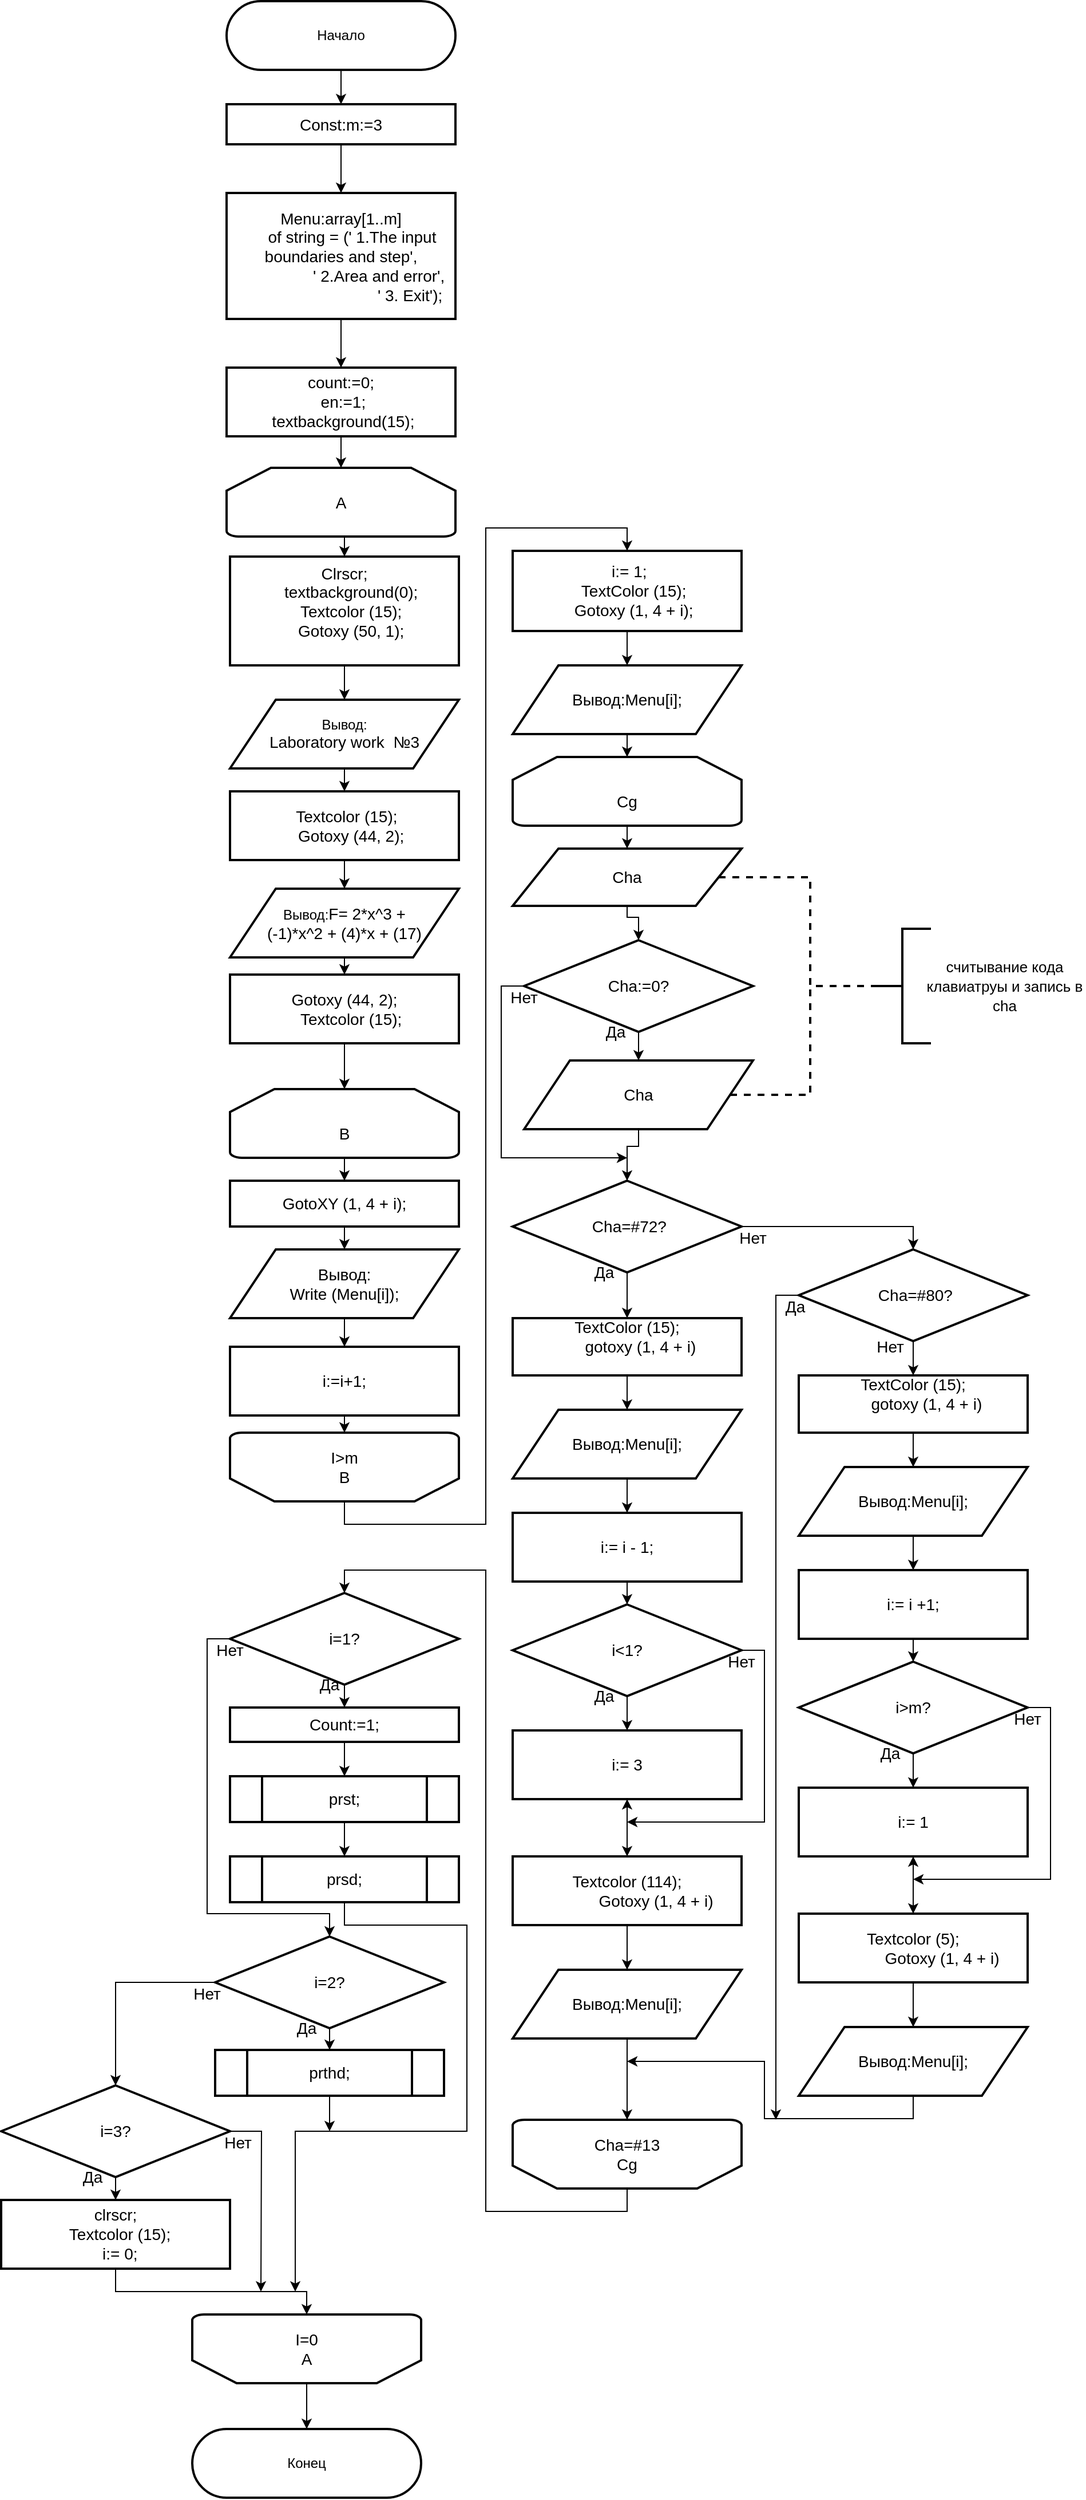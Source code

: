 <mxfile version="12.4.0" type="device" pages="1"><diagram id="DosDCthJyEJG2j8Hvj8g" name="Страница 1"><mxGraphModel dx="753" dy="1948" grid="1" gridSize="10" guides="1" tooltips="1" connect="1" arrows="1" fold="1" page="1" pageScale="1" pageWidth="827" pageHeight="1169" math="0" shadow="0"><root><mxCell id="0"/><mxCell id="1" parent="0"/><mxCell id="C2yaJmnmQD1mhSocGul--12" style="edgeStyle=orthogonalEdgeStyle;rounded=0;orthogonalLoop=1;jettySize=auto;html=1;exitX=0.5;exitY=1;exitDx=0;exitDy=0;entryX=0.5;entryY=0;entryDx=0;entryDy=0;fontSize=14;" parent="1" source="C2yaJmnmQD1mhSocGul--2" target="C2yaJmnmQD1mhSocGul--10" edge="1"><mxGeometry relative="1" as="geometry"/></mxCell><mxCell id="C2yaJmnmQD1mhSocGul--2" value="Начало" style="rounded=1;whiteSpace=wrap;html=1;arcSize=50;strokeWidth=2;" parent="1" vertex="1"><mxGeometry x="310" y="-550" width="200" height="60" as="geometry"/></mxCell><mxCell id="C2yaJmnmQD1mhSocGul--135" style="edgeStyle=orthogonalEdgeStyle;rounded=0;orthogonalLoop=1;jettySize=auto;html=1;exitX=0.5;exitY=1;exitDx=0;exitDy=0;entryX=0.5;entryY=0;entryDx=0;entryDy=0;entryPerimeter=0;fontSize=14;" parent="1" source="C2yaJmnmQD1mhSocGul--3" target="C2yaJmnmQD1mhSocGul--134" edge="1"><mxGeometry relative="1" as="geometry"/></mxCell><mxCell id="C2yaJmnmQD1mhSocGul--3" value="&lt;div style=&quot;font-size: 14px&quot;&gt;&lt;span&gt;count:=0;&lt;/span&gt;&lt;br&gt;&lt;/div&gt;&lt;div style=&quot;font-size: 14px&quot;&gt;&amp;nbsp;en:=1;&lt;/div&gt;&lt;div style=&quot;font-size: 14px&quot;&gt;&amp;nbsp;textbackground(15);&lt;/div&gt;" style="rounded=0;whiteSpace=wrap;html=1;strokeWidth=2;fontSize=14;" parent="1" vertex="1"><mxGeometry x="310" y="-230" width="200" height="60" as="geometry"/></mxCell><mxCell id="yqGLg3bkFi410w0Hx9Wy-9" style="edgeStyle=orthogonalEdgeStyle;rounded=0;orthogonalLoop=1;jettySize=auto;html=1;exitX=0.5;exitY=1;exitDx=0;exitDy=0;entryX=0.5;entryY=0;entryDx=0;entryDy=0;" edge="1" parent="1" source="C2yaJmnmQD1mhSocGul--5" target="yqGLg3bkFi410w0Hx9Wy-3"><mxGeometry relative="1" as="geometry"/></mxCell><mxCell id="C2yaJmnmQD1mhSocGul--5" value="&lt;div&gt;Clrscr;&lt;/div&gt;&lt;div&gt;&amp;nbsp; &amp;nbsp;textbackground(0);&lt;/div&gt;&lt;div&gt;&amp;nbsp; &amp;nbsp;Textcolor (15);&lt;/div&gt;&lt;div&gt;&amp;nbsp; &amp;nbsp;Gotoxy (50, 1);&lt;/div&gt;&lt;div&gt;&amp;nbsp; &amp;nbsp;&lt;/div&gt;" style="rounded=0;whiteSpace=wrap;html=1;strokeWidth=2;fontSize=14;" parent="1" vertex="1"><mxGeometry x="313" y="-65" width="200" height="95" as="geometry"/></mxCell><mxCell id="C2yaJmnmQD1mhSocGul--21" style="edgeStyle=orthogonalEdgeStyle;rounded=0;orthogonalLoop=1;jettySize=auto;html=1;exitX=0.5;exitY=0;exitDx=0;exitDy=0;entryX=0.5;entryY=0;entryDx=0;entryDy=0;fontSize=14;exitPerimeter=0;" parent="1" source="C2yaJmnmQD1mhSocGul--143" target="C2yaJmnmQD1mhSocGul--20" edge="1"><mxGeometry relative="1" as="geometry"><mxPoint x="513" y="470" as="sourcePoint"/></mxGeometry></mxCell><mxCell id="tZG2-s3Opi_4V8focb0H-2" value="" style="edgeStyle=orthogonalEdgeStyle;rounded=0;orthogonalLoop=1;jettySize=auto;html=1;" parent="1" source="C2yaJmnmQD1mhSocGul--10" target="tZG2-s3Opi_4V8focb0H-1" edge="1"><mxGeometry relative="1" as="geometry"/></mxCell><mxCell id="C2yaJmnmQD1mhSocGul--10" value="Const:m:=3" style="rounded=0;whiteSpace=wrap;html=1;strokeWidth=2;fontSize=14;" parent="1" vertex="1"><mxGeometry x="310" y="-460" width="200" height="35" as="geometry"/></mxCell><mxCell id="tZG2-s3Opi_4V8focb0H-3" style="edgeStyle=orthogonalEdgeStyle;rounded=0;orthogonalLoop=1;jettySize=auto;html=1;exitX=0.5;exitY=1;exitDx=0;exitDy=0;entryX=0.5;entryY=0;entryDx=0;entryDy=0;" parent="1" source="tZG2-s3Opi_4V8focb0H-1" target="C2yaJmnmQD1mhSocGul--3" edge="1"><mxGeometry relative="1" as="geometry"/></mxCell><mxCell id="tZG2-s3Opi_4V8focb0H-1" value="&lt;div&gt;Menu:array[1..m]&lt;/div&gt;&lt;div&gt;&amp;nbsp; &amp;nbsp; &amp;nbsp;of string = (' 1.The input boundaries and step',&lt;/div&gt;&lt;div&gt;&lt;span style=&quot;white-space: pre&quot;&gt;&#9;&#9;&lt;/span&gt;&amp;nbsp;' 2.Area and error',&lt;/div&gt;&lt;div&gt;&lt;span style=&quot;white-space: pre&quot;&gt;&#9;&#9;&lt;/span&gt;&amp;nbsp; &amp;nbsp; &amp;nbsp; &amp;nbsp; &amp;nbsp; &amp;nbsp; &amp;nbsp; &amp;nbsp;' 3. Exit');&lt;/div&gt;" style="rounded=0;whiteSpace=wrap;html=1;strokeWidth=2;fontSize=14;" parent="1" vertex="1"><mxGeometry x="310" y="-382.5" width="200" height="110" as="geometry"/></mxCell><mxCell id="C2yaJmnmQD1mhSocGul--16" style="edgeStyle=orthogonalEdgeStyle;rounded=0;orthogonalLoop=1;jettySize=auto;html=1;exitX=0.5;exitY=1;exitDx=0;exitDy=0;entryX=0.5;entryY=0;entryDx=0;entryDy=0;fontSize=14;" parent="1" source="C2yaJmnmQD1mhSocGul--13" target="C2yaJmnmQD1mhSocGul--15" edge="1"><mxGeometry relative="1" as="geometry"/></mxCell><mxCell id="C2yaJmnmQD1mhSocGul--13" value="GotoXY (1, 4 + i);" style="rounded=0;whiteSpace=wrap;html=1;strokeWidth=2;fontSize=14;" parent="1" vertex="1"><mxGeometry x="313" y="480" width="200" height="40" as="geometry"/></mxCell><mxCell id="C2yaJmnmQD1mhSocGul--18" style="edgeStyle=orthogonalEdgeStyle;rounded=0;orthogonalLoop=1;jettySize=auto;html=1;exitX=0.5;exitY=1;exitDx=0;exitDy=0;fontSize=14;" parent="1" source="C2yaJmnmQD1mhSocGul--15" target="C2yaJmnmQD1mhSocGul--17" edge="1"><mxGeometry relative="1" as="geometry"/></mxCell><mxCell id="C2yaJmnmQD1mhSocGul--15" value="Вывод:&lt;br&gt;Write (Menu[i]);" style="shape=parallelogram;perimeter=parallelogramPerimeter;whiteSpace=wrap;html=1;strokeWidth=2;fontSize=14;" parent="1" vertex="1"><mxGeometry x="313" y="540" width="200" height="60" as="geometry"/></mxCell><mxCell id="C2yaJmnmQD1mhSocGul--144" style="edgeStyle=orthogonalEdgeStyle;rounded=0;orthogonalLoop=1;jettySize=auto;html=1;exitX=0.5;exitY=1;exitDx=0;exitDy=0;entryX=0.5;entryY=1;entryDx=0;entryDy=0;entryPerimeter=0;fontSize=14;" parent="1" source="C2yaJmnmQD1mhSocGul--17" target="C2yaJmnmQD1mhSocGul--143" edge="1"><mxGeometry relative="1" as="geometry"/></mxCell><mxCell id="C2yaJmnmQD1mhSocGul--17" value="i:=i+1;" style="rounded=0;whiteSpace=wrap;html=1;strokeWidth=2;fontSize=14;" parent="1" vertex="1"><mxGeometry x="313" y="625" width="200" height="60" as="geometry"/></mxCell><mxCell id="C2yaJmnmQD1mhSocGul--73" style="edgeStyle=orthogonalEdgeStyle;rounded=0;orthogonalLoop=1;jettySize=auto;html=1;exitX=0.5;exitY=1;exitDx=0;exitDy=0;entryX=0.5;entryY=0;entryDx=0;entryDy=0;fontSize=14;" parent="1" source="C2yaJmnmQD1mhSocGul--20" target="C2yaJmnmQD1mhSocGul--72" edge="1"><mxGeometry relative="1" as="geometry"/></mxCell><mxCell id="C2yaJmnmQD1mhSocGul--20" value="&lt;div&gt;&amp;nbsp;i:= 1;&lt;/div&gt;&lt;div&gt;&amp;nbsp; &amp;nbsp;TextColor (15);&lt;/div&gt;&lt;div&gt;&amp;nbsp; &amp;nbsp;Gotoxy (1, 4 + i);&lt;/div&gt;" style="rounded=0;whiteSpace=wrap;html=1;strokeWidth=2;fontSize=14;" parent="1" vertex="1"><mxGeometry x="560" y="-70" width="200" height="70" as="geometry"/></mxCell><mxCell id="C2yaJmnmQD1mhSocGul--67" style="edgeStyle=orthogonalEdgeStyle;rounded=0;orthogonalLoop=1;jettySize=auto;html=1;exitX=0;exitY=0.5;exitDx=0;exitDy=0;fontSize=14;" parent="1" source="C2yaJmnmQD1mhSocGul--24" edge="1"><mxGeometry relative="1" as="geometry"><mxPoint x="660" y="460" as="targetPoint"/><Array as="points"><mxPoint x="550" y="310"/><mxPoint x="550" y="460"/></Array></mxGeometry></mxCell><mxCell id="C2yaJmnmQD1mhSocGul--155" style="edgeStyle=orthogonalEdgeStyle;rounded=0;orthogonalLoop=1;jettySize=auto;html=1;exitX=0.5;exitY=1;exitDx=0;exitDy=0;entryX=0.5;entryY=0;entryDx=0;entryDy=0;fontSize=14;" parent="1" source="C2yaJmnmQD1mhSocGul--24" target="C2yaJmnmQD1mhSocGul--154" edge="1"><mxGeometry relative="1" as="geometry"/></mxCell><mxCell id="C2yaJmnmQD1mhSocGul--24" value="Cha:=0?" style="rhombus;whiteSpace=wrap;html=1;strokeWidth=2;fontSize=14;" parent="1" vertex="1"><mxGeometry x="570" y="270" width="200" height="80" as="geometry"/></mxCell><mxCell id="C2yaJmnmQD1mhSocGul--32" style="edgeStyle=orthogonalEdgeStyle;rounded=0;orthogonalLoop=1;jettySize=auto;html=1;entryX=0.5;entryY=0;entryDx=0;entryDy=0;fontSize=14;exitX=0.5;exitY=1;exitDx=0;exitDy=0;" parent="1" source="C2yaJmnmQD1mhSocGul--154" target="C2yaJmnmQD1mhSocGul--28" edge="1"><mxGeometry relative="1" as="geometry"><mxPoint x="660" y="430" as="sourcePoint"/><Array as="points"><mxPoint x="670" y="450"/><mxPoint x="660" y="450"/></Array></mxGeometry></mxCell><mxCell id="C2yaJmnmQD1mhSocGul--36" style="edgeStyle=orthogonalEdgeStyle;rounded=0;orthogonalLoop=1;jettySize=auto;html=1;exitX=0.5;exitY=1;exitDx=0;exitDy=0;entryX=0.5;entryY=0;entryDx=0;entryDy=0;fontSize=14;" parent="1" source="C2yaJmnmQD1mhSocGul--28" target="C2yaJmnmQD1mhSocGul--33" edge="1"><mxGeometry relative="1" as="geometry"/></mxCell><mxCell id="C2yaJmnmQD1mhSocGul--68" style="edgeStyle=orthogonalEdgeStyle;rounded=0;orthogonalLoop=1;jettySize=auto;html=1;exitX=1;exitY=0.5;exitDx=0;exitDy=0;entryX=0.5;entryY=0;entryDx=0;entryDy=0;fontSize=14;" parent="1" source="C2yaJmnmQD1mhSocGul--28" target="C2yaJmnmQD1mhSocGul--50" edge="1"><mxGeometry relative="1" as="geometry"/></mxCell><mxCell id="C2yaJmnmQD1mhSocGul--28" value="&amp;nbsp;Cha=#72?" style="rhombus;whiteSpace=wrap;html=1;strokeWidth=2;fontSize=14;" parent="1" vertex="1"><mxGeometry x="560" y="480" width="200" height="80" as="geometry"/></mxCell><mxCell id="C2yaJmnmQD1mhSocGul--80" style="edgeStyle=orthogonalEdgeStyle;rounded=0;orthogonalLoop=1;jettySize=auto;html=1;exitX=0.5;exitY=1;exitDx=0;exitDy=0;entryX=0.5;entryY=0;entryDx=0;entryDy=0;fontSize=14;" parent="1" source="C2yaJmnmQD1mhSocGul--29" target="C2yaJmnmQD1mhSocGul--79" edge="1"><mxGeometry relative="1" as="geometry"/></mxCell><mxCell id="C2yaJmnmQD1mhSocGul--87" style="edgeStyle=orthogonalEdgeStyle;rounded=0;orthogonalLoop=1;jettySize=auto;html=1;exitX=0;exitY=0.5;exitDx=0;exitDy=0;entryX=0.5;entryY=0;entryDx=0;entryDy=0;fontSize=14;" parent="1" source="C2yaJmnmQD1mhSocGul--29" target="C2yaJmnmQD1mhSocGul--77" edge="1"><mxGeometry relative="1" as="geometry"><Array as="points"><mxPoint x="293" y="880"/><mxPoint x="293" y="1120"/><mxPoint x="400" y="1120"/></Array></mxGeometry></mxCell><mxCell id="C2yaJmnmQD1mhSocGul--29" value="i=1?" style="rhombus;whiteSpace=wrap;html=1;strokeWidth=2;fontSize=14;" parent="1" vertex="1"><mxGeometry x="313" y="840" width="200" height="80" as="geometry"/></mxCell><mxCell id="C2yaJmnmQD1mhSocGul--41" style="edgeStyle=orthogonalEdgeStyle;rounded=0;orthogonalLoop=1;jettySize=auto;html=1;exitX=1;exitY=0.5;exitDx=0;exitDy=0;fontSize=14;" parent="1" source="C2yaJmnmQD1mhSocGul--30" edge="1"><mxGeometry relative="1" as="geometry"><mxPoint x="660" y="1040" as="targetPoint"/><Array as="points"><mxPoint x="780" y="890"/><mxPoint x="780" y="1040"/></Array></mxGeometry></mxCell><mxCell id="C2yaJmnmQD1mhSocGul--42" style="edgeStyle=orthogonalEdgeStyle;rounded=0;orthogonalLoop=1;jettySize=auto;html=1;exitX=0.5;exitY=1;exitDx=0;exitDy=0;entryX=0.5;entryY=0;entryDx=0;entryDy=0;fontSize=14;" parent="1" source="C2yaJmnmQD1mhSocGul--30" target="C2yaJmnmQD1mhSocGul--38" edge="1"><mxGeometry relative="1" as="geometry"/></mxCell><mxCell id="C2yaJmnmQD1mhSocGul--30" value="i&amp;lt;1?" style="rhombus;whiteSpace=wrap;html=1;strokeWidth=2;fontSize=14;" parent="1" vertex="1"><mxGeometry x="560" y="850" width="200" height="80" as="geometry"/></mxCell><mxCell id="C2yaJmnmQD1mhSocGul--78" style="edgeStyle=orthogonalEdgeStyle;rounded=0;orthogonalLoop=1;jettySize=auto;html=1;exitX=0.5;exitY=0;exitDx=0;exitDy=0;entryX=0.5;entryY=0;entryDx=0;entryDy=0;fontSize=14;exitPerimeter=0;" parent="1" source="C2yaJmnmQD1mhSocGul--146" target="C2yaJmnmQD1mhSocGul--29" edge="1"><mxGeometry relative="1" as="geometry"><mxPoint x="560" y="1330" as="sourcePoint"/></mxGeometry></mxCell><mxCell id="C2yaJmnmQD1mhSocGul--45" style="edgeStyle=orthogonalEdgeStyle;rounded=0;orthogonalLoop=1;jettySize=auto;html=1;exitX=0.5;exitY=1;exitDx=0;exitDy=0;fontSize=14;" parent="1" source="C2yaJmnmQD1mhSocGul--33" target="C2yaJmnmQD1mhSocGul--34" edge="1"><mxGeometry relative="1" as="geometry"/></mxCell><mxCell id="C2yaJmnmQD1mhSocGul--33" value="&lt;div&gt;TextColor (15);&lt;/div&gt;&lt;div&gt;&amp;nbsp; &amp;nbsp; &amp;nbsp; gotoxy (1, 4 + i)&lt;/div&gt;&lt;div&gt;&amp;nbsp; &amp;nbsp; &amp;nbsp; &amp;nbsp; &amp;nbsp;&amp;nbsp;&lt;/div&gt;" style="rounded=0;whiteSpace=wrap;html=1;strokeWidth=2;fontSize=14;" parent="1" vertex="1"><mxGeometry x="560" y="600" width="200" height="50" as="geometry"/></mxCell><mxCell id="C2yaJmnmQD1mhSocGul--46" style="edgeStyle=orthogonalEdgeStyle;rounded=0;orthogonalLoop=1;jettySize=auto;html=1;exitX=0.5;exitY=1;exitDx=0;exitDy=0;entryX=0.5;entryY=0;entryDx=0;entryDy=0;fontSize=14;" parent="1" source="C2yaJmnmQD1mhSocGul--34" target="C2yaJmnmQD1mhSocGul--44" edge="1"><mxGeometry relative="1" as="geometry"/></mxCell><mxCell id="C2yaJmnmQD1mhSocGul--34" value="&lt;span style=&quot;white-space: normal&quot;&gt;Вывод:Menu[i];&lt;/span&gt;" style="shape=parallelogram;perimeter=parallelogramPerimeter;whiteSpace=wrap;html=1;strokeWidth=2;fontSize=14;" parent="1" vertex="1"><mxGeometry x="560" y="680" width="200" height="60" as="geometry"/></mxCell><mxCell id="C2yaJmnmQD1mhSocGul--69" style="edgeStyle=orthogonalEdgeStyle;rounded=0;orthogonalLoop=1;jettySize=auto;html=1;exitX=0.5;exitY=1;exitDx=0;exitDy=0;fontSize=14;entryX=0.5;entryY=1;entryDx=0;entryDy=0;entryPerimeter=0;" parent="1" source="C2yaJmnmQD1mhSocGul--35" target="C2yaJmnmQD1mhSocGul--146" edge="1"><mxGeometry relative="1" as="geometry"><mxPoint x="660" y="1290" as="targetPoint"/></mxGeometry></mxCell><mxCell id="C2yaJmnmQD1mhSocGul--35" value="Вывод:Menu[i];" style="shape=parallelogram;perimeter=parallelogramPerimeter;whiteSpace=wrap;html=1;strokeWidth=2;fontSize=14;" parent="1" vertex="1"><mxGeometry x="560" y="1169" width="200" height="60" as="geometry"/></mxCell><mxCell id="C2yaJmnmQD1mhSocGul--37" style="edgeStyle=orthogonalEdgeStyle;rounded=0;orthogonalLoop=1;jettySize=auto;html=1;exitX=0.5;exitY=1;exitDx=0;exitDy=0;fontSize=14;" parent="1" source="C2yaJmnmQD1mhSocGul--35" target="C2yaJmnmQD1mhSocGul--35" edge="1"><mxGeometry relative="1" as="geometry"/></mxCell><mxCell id="C2yaJmnmQD1mhSocGul--40" style="edgeStyle=orthogonalEdgeStyle;rounded=0;orthogonalLoop=1;jettySize=auto;html=1;exitX=0.5;exitY=1;exitDx=0;exitDy=0;entryX=0.5;entryY=0;entryDx=0;entryDy=0;fontSize=14;" parent="1" source="C2yaJmnmQD1mhSocGul--38" target="C2yaJmnmQD1mhSocGul--39" edge="1"><mxGeometry relative="1" as="geometry"/></mxCell><mxCell id="C2yaJmnmQD1mhSocGul--38" value="&lt;span style=&quot;white-space: normal&quot;&gt;i:= 3&lt;/span&gt;" style="rounded=0;whiteSpace=wrap;html=1;strokeWidth=2;fontSize=14;" parent="1" vertex="1"><mxGeometry x="560" y="960" width="200" height="60" as="geometry"/></mxCell><mxCell id="C2yaJmnmQD1mhSocGul--43" style="edgeStyle=orthogonalEdgeStyle;rounded=0;orthogonalLoop=1;jettySize=auto;html=1;exitX=0.5;exitY=1;exitDx=0;exitDy=0;fontSize=14;" parent="1" source="C2yaJmnmQD1mhSocGul--39" target="C2yaJmnmQD1mhSocGul--35" edge="1"><mxGeometry relative="1" as="geometry"/></mxCell><mxCell id="C2yaJmnmQD1mhSocGul--48" value="" style="edgeStyle=orthogonalEdgeStyle;rounded=0;orthogonalLoop=1;jettySize=auto;html=1;fontSize=14;" parent="1" source="C2yaJmnmQD1mhSocGul--39" target="C2yaJmnmQD1mhSocGul--38" edge="1"><mxGeometry relative="1" as="geometry"/></mxCell><mxCell id="C2yaJmnmQD1mhSocGul--39" value="&lt;div style=&quot;white-space: normal&quot;&gt;Textcolor (114);&lt;/div&gt;&lt;div style=&quot;white-space: normal&quot;&gt;&amp;nbsp; &amp;nbsp; &amp;nbsp; &amp;nbsp; &amp;nbsp; &amp;nbsp; &amp;nbsp;Gotoxy (1, 4 + i)&lt;/div&gt;" style="rounded=0;whiteSpace=wrap;html=1;strokeWidth=2;fontSize=14;" parent="1" vertex="1"><mxGeometry x="560" y="1070" width="200" height="60" as="geometry"/></mxCell><mxCell id="C2yaJmnmQD1mhSocGul--47" style="edgeStyle=orthogonalEdgeStyle;rounded=0;orthogonalLoop=1;jettySize=auto;html=1;exitX=0.5;exitY=1;exitDx=0;exitDy=0;entryX=0.5;entryY=0;entryDx=0;entryDy=0;fontSize=14;" parent="1" source="C2yaJmnmQD1mhSocGul--44" target="C2yaJmnmQD1mhSocGul--30" edge="1"><mxGeometry relative="1" as="geometry"/></mxCell><mxCell id="C2yaJmnmQD1mhSocGul--44" value="&lt;span style=&quot;white-space: normal&quot;&gt;i:= i - 1;&lt;/span&gt;" style="rounded=0;whiteSpace=wrap;html=1;strokeWidth=2;fontSize=14;" parent="1" vertex="1"><mxGeometry x="560" y="770" width="200" height="60" as="geometry"/></mxCell><mxCell id="C2yaJmnmQD1mhSocGul--49" style="edgeStyle=orthogonalEdgeStyle;rounded=0;orthogonalLoop=1;jettySize=auto;html=1;exitX=0.5;exitY=1;exitDx=0;exitDy=0;entryX=0.5;entryY=0;entryDx=0;entryDy=0;fontSize=14;" parent="1" source="C2yaJmnmQD1mhSocGul--50" target="C2yaJmnmQD1mhSocGul--55" edge="1"><mxGeometry relative="1" as="geometry"/></mxCell><mxCell id="C2yaJmnmQD1mhSocGul--121" style="edgeStyle=orthogonalEdgeStyle;rounded=0;orthogonalLoop=1;jettySize=auto;html=1;exitX=0;exitY=0.5;exitDx=0;exitDy=0;fontSize=14;" parent="1" source="C2yaJmnmQD1mhSocGul--50" edge="1"><mxGeometry relative="1" as="geometry"><mxPoint x="790" y="1300" as="targetPoint"/></mxGeometry></mxCell><mxCell id="C2yaJmnmQD1mhSocGul--50" value="&amp;nbsp;Cha=#80?" style="rhombus;whiteSpace=wrap;html=1;strokeWidth=2;fontSize=14;" parent="1" vertex="1"><mxGeometry x="810" y="540" width="200" height="80" as="geometry"/></mxCell><mxCell id="C2yaJmnmQD1mhSocGul--51" style="edgeStyle=orthogonalEdgeStyle;rounded=0;orthogonalLoop=1;jettySize=auto;html=1;exitX=1;exitY=0.5;exitDx=0;exitDy=0;fontSize=14;" parent="1" source="C2yaJmnmQD1mhSocGul--53" edge="1"><mxGeometry relative="1" as="geometry"><mxPoint x="910" y="1090" as="targetPoint"/><Array as="points"><mxPoint x="1030" y="940"/><mxPoint x="1030" y="1090"/></Array></mxGeometry></mxCell><mxCell id="C2yaJmnmQD1mhSocGul--52" style="edgeStyle=orthogonalEdgeStyle;rounded=0;orthogonalLoop=1;jettySize=auto;html=1;exitX=0.5;exitY=1;exitDx=0;exitDy=0;entryX=0.5;entryY=0;entryDx=0;entryDy=0;fontSize=14;" parent="1" source="C2yaJmnmQD1mhSocGul--53" target="C2yaJmnmQD1mhSocGul--61" edge="1"><mxGeometry relative="1" as="geometry"/></mxCell><mxCell id="C2yaJmnmQD1mhSocGul--53" value="i&amp;gt;m?" style="rhombus;whiteSpace=wrap;html=1;strokeWidth=2;fontSize=14;" parent="1" vertex="1"><mxGeometry x="810" y="900" width="200" height="80" as="geometry"/></mxCell><mxCell id="C2yaJmnmQD1mhSocGul--54" style="edgeStyle=orthogonalEdgeStyle;rounded=0;orthogonalLoop=1;jettySize=auto;html=1;exitX=0.5;exitY=1;exitDx=0;exitDy=0;fontSize=14;" parent="1" source="C2yaJmnmQD1mhSocGul--55" target="C2yaJmnmQD1mhSocGul--57" edge="1"><mxGeometry relative="1" as="geometry"/></mxCell><mxCell id="C2yaJmnmQD1mhSocGul--55" value="&lt;div&gt;TextColor (15);&lt;/div&gt;&lt;div&gt;&amp;nbsp; &amp;nbsp; &amp;nbsp; gotoxy (1, 4 + i)&lt;/div&gt;&lt;div&gt;&amp;nbsp; &amp;nbsp; &amp;nbsp; &amp;nbsp; &amp;nbsp;&amp;nbsp;&lt;/div&gt;" style="rounded=0;whiteSpace=wrap;html=1;strokeWidth=2;fontSize=14;" parent="1" vertex="1"><mxGeometry x="810" y="650" width="200" height="50" as="geometry"/></mxCell><mxCell id="C2yaJmnmQD1mhSocGul--56" style="edgeStyle=orthogonalEdgeStyle;rounded=0;orthogonalLoop=1;jettySize=auto;html=1;exitX=0.5;exitY=1;exitDx=0;exitDy=0;entryX=0.5;entryY=0;entryDx=0;entryDy=0;fontSize=14;" parent="1" source="C2yaJmnmQD1mhSocGul--57" target="C2yaJmnmQD1mhSocGul--66" edge="1"><mxGeometry relative="1" as="geometry"/></mxCell><mxCell id="C2yaJmnmQD1mhSocGul--57" value="&lt;span style=&quot;white-space: normal&quot;&gt;Вывод:Menu[i];&lt;/span&gt;" style="shape=parallelogram;perimeter=parallelogramPerimeter;whiteSpace=wrap;html=1;strokeWidth=2;fontSize=14;" parent="1" vertex="1"><mxGeometry x="810" y="730" width="200" height="60" as="geometry"/></mxCell><mxCell id="C2yaJmnmQD1mhSocGul--70" style="edgeStyle=orthogonalEdgeStyle;rounded=0;orthogonalLoop=1;jettySize=auto;html=1;exitX=0.5;exitY=1;exitDx=0;exitDy=0;fontSize=14;" parent="1" source="C2yaJmnmQD1mhSocGul--58" edge="1"><mxGeometry relative="1" as="geometry"><mxPoint x="660" y="1249" as="targetPoint"/><Array as="points"><mxPoint x="910" y="1299"/><mxPoint x="780" y="1299"/><mxPoint x="780" y="1249"/></Array></mxGeometry></mxCell><mxCell id="C2yaJmnmQD1mhSocGul--58" value="Вывод:Menu[i];" style="shape=parallelogram;perimeter=parallelogramPerimeter;whiteSpace=wrap;html=1;strokeWidth=2;fontSize=14;" parent="1" vertex="1"><mxGeometry x="810" y="1219" width="200" height="60" as="geometry"/></mxCell><mxCell id="C2yaJmnmQD1mhSocGul--59" style="edgeStyle=orthogonalEdgeStyle;rounded=0;orthogonalLoop=1;jettySize=auto;html=1;exitX=0.5;exitY=1;exitDx=0;exitDy=0;fontSize=14;" parent="1" source="C2yaJmnmQD1mhSocGul--58" target="C2yaJmnmQD1mhSocGul--58" edge="1"><mxGeometry relative="1" as="geometry"/></mxCell><mxCell id="C2yaJmnmQD1mhSocGul--60" style="edgeStyle=orthogonalEdgeStyle;rounded=0;orthogonalLoop=1;jettySize=auto;html=1;exitX=0.5;exitY=1;exitDx=0;exitDy=0;entryX=0.5;entryY=0;entryDx=0;entryDy=0;fontSize=14;" parent="1" source="C2yaJmnmQD1mhSocGul--61" target="C2yaJmnmQD1mhSocGul--64" edge="1"><mxGeometry relative="1" as="geometry"/></mxCell><mxCell id="C2yaJmnmQD1mhSocGul--61" value="&lt;span style=&quot;white-space: normal&quot;&gt;i:= 1&lt;/span&gt;" style="rounded=0;whiteSpace=wrap;html=1;strokeWidth=2;fontSize=14;" parent="1" vertex="1"><mxGeometry x="810" y="1010" width="200" height="60" as="geometry"/></mxCell><mxCell id="C2yaJmnmQD1mhSocGul--62" style="edgeStyle=orthogonalEdgeStyle;rounded=0;orthogonalLoop=1;jettySize=auto;html=1;exitX=0.5;exitY=1;exitDx=0;exitDy=0;fontSize=14;" parent="1" source="C2yaJmnmQD1mhSocGul--64" target="C2yaJmnmQD1mhSocGul--58" edge="1"><mxGeometry relative="1" as="geometry"/></mxCell><mxCell id="C2yaJmnmQD1mhSocGul--63" value="" style="edgeStyle=orthogonalEdgeStyle;rounded=0;orthogonalLoop=1;jettySize=auto;html=1;fontSize=14;" parent="1" source="C2yaJmnmQD1mhSocGul--64" target="C2yaJmnmQD1mhSocGul--61" edge="1"><mxGeometry relative="1" as="geometry"/></mxCell><mxCell id="C2yaJmnmQD1mhSocGul--64" value="&lt;div style=&quot;white-space: normal&quot;&gt;Textcolor (5);&lt;/div&gt;&lt;div style=&quot;white-space: normal&quot;&gt;&amp;nbsp; &amp;nbsp; &amp;nbsp; &amp;nbsp; &amp;nbsp; &amp;nbsp; &amp;nbsp;Gotoxy (1, 4 + i)&lt;/div&gt;" style="rounded=0;whiteSpace=wrap;html=1;strokeWidth=2;fontSize=14;" parent="1" vertex="1"><mxGeometry x="810" y="1120" width="200" height="60" as="geometry"/></mxCell><mxCell id="C2yaJmnmQD1mhSocGul--65" style="edgeStyle=orthogonalEdgeStyle;rounded=0;orthogonalLoop=1;jettySize=auto;html=1;exitX=0.5;exitY=1;exitDx=0;exitDy=0;entryX=0.5;entryY=0;entryDx=0;entryDy=0;fontSize=14;" parent="1" source="C2yaJmnmQD1mhSocGul--66" target="C2yaJmnmQD1mhSocGul--53" edge="1"><mxGeometry relative="1" as="geometry"/></mxCell><mxCell id="C2yaJmnmQD1mhSocGul--66" value="&lt;span style=&quot;white-space: normal&quot;&gt;i:= i +1;&lt;/span&gt;" style="rounded=0;whiteSpace=wrap;html=1;strokeWidth=2;fontSize=14;" parent="1" vertex="1"><mxGeometry x="810" y="820" width="200" height="60" as="geometry"/></mxCell><mxCell id="C2yaJmnmQD1mhSocGul--147" style="edgeStyle=orthogonalEdgeStyle;rounded=0;orthogonalLoop=1;jettySize=auto;html=1;exitX=0.5;exitY=1;exitDx=0;exitDy=0;entryX=0.5;entryY=0;entryDx=0;entryDy=0;entryPerimeter=0;fontSize=14;" parent="1" source="C2yaJmnmQD1mhSocGul--72" target="C2yaJmnmQD1mhSocGul--145" edge="1"><mxGeometry relative="1" as="geometry"/></mxCell><mxCell id="C2yaJmnmQD1mhSocGul--72" value="Вывод:Menu[i];" style="shape=parallelogram;perimeter=parallelogramPerimeter;whiteSpace=wrap;html=1;strokeWidth=2;fontSize=14;" parent="1" vertex="1"><mxGeometry x="560" y="30" width="200" height="60" as="geometry"/></mxCell><mxCell id="C2yaJmnmQD1mhSocGul--96" style="edgeStyle=orthogonalEdgeStyle;rounded=0;orthogonalLoop=1;jettySize=auto;html=1;exitX=0.5;exitY=1;exitDx=0;exitDy=0;fontSize=14;" parent="1" source="C2yaJmnmQD1mhSocGul--76" target="C2yaJmnmQD1mhSocGul--92" edge="1"><mxGeometry relative="1" as="geometry"/></mxCell><mxCell id="C2yaJmnmQD1mhSocGul--101" style="edgeStyle=orthogonalEdgeStyle;rounded=0;orthogonalLoop=1;jettySize=auto;html=1;exitX=1;exitY=0.5;exitDx=0;exitDy=0;fontSize=14;" parent="1" source="C2yaJmnmQD1mhSocGul--76" edge="1"><mxGeometry relative="1" as="geometry"><mxPoint x="340" y="1450" as="targetPoint"/></mxGeometry></mxCell><mxCell id="C2yaJmnmQD1mhSocGul--76" value="i=3?" style="rhombus;whiteSpace=wrap;html=1;strokeWidth=2;fontSize=14;" parent="1" vertex="1"><mxGeometry x="113" y="1270" width="200" height="80" as="geometry"/></mxCell><mxCell id="C2yaJmnmQD1mhSocGul--89" style="edgeStyle=orthogonalEdgeStyle;rounded=0;orthogonalLoop=1;jettySize=auto;html=1;exitX=0.5;exitY=1;exitDx=0;exitDy=0;entryX=0.5;entryY=0;entryDx=0;entryDy=0;fontSize=14;" parent="1" source="C2yaJmnmQD1mhSocGul--77" target="C2yaJmnmQD1mhSocGul--88" edge="1"><mxGeometry relative="1" as="geometry"/></mxCell><mxCell id="C2yaJmnmQD1mhSocGul--90" style="edgeStyle=orthogonalEdgeStyle;rounded=0;orthogonalLoop=1;jettySize=auto;html=1;exitX=0;exitY=0.5;exitDx=0;exitDy=0;fontSize=14;" parent="1" source="C2yaJmnmQD1mhSocGul--77" target="C2yaJmnmQD1mhSocGul--76" edge="1"><mxGeometry relative="1" as="geometry"/></mxCell><mxCell id="C2yaJmnmQD1mhSocGul--77" value="i=2?" style="rhombus;whiteSpace=wrap;html=1;strokeWidth=2;fontSize=14;" parent="1" vertex="1"><mxGeometry x="300" y="1140" width="200" height="80" as="geometry"/></mxCell><mxCell id="C2yaJmnmQD1mhSocGul--83" style="edgeStyle=orthogonalEdgeStyle;rounded=0;orthogonalLoop=1;jettySize=auto;html=1;exitX=0.5;exitY=1;exitDx=0;exitDy=0;entryX=0.5;entryY=0;entryDx=0;entryDy=0;fontSize=14;" parent="1" source="C2yaJmnmQD1mhSocGul--79" target="C2yaJmnmQD1mhSocGul--82" edge="1"><mxGeometry relative="1" as="geometry"/></mxCell><mxCell id="C2yaJmnmQD1mhSocGul--79" value="Count:=1;" style="rounded=0;whiteSpace=wrap;html=1;strokeWidth=2;fontSize=14;" parent="1" vertex="1"><mxGeometry x="313" y="940" width="200" height="30" as="geometry"/></mxCell><mxCell id="C2yaJmnmQD1mhSocGul--99" style="edgeStyle=orthogonalEdgeStyle;rounded=0;orthogonalLoop=1;jettySize=auto;html=1;exitX=0.5;exitY=1;exitDx=0;exitDy=0;fontSize=14;" parent="1" source="C2yaJmnmQD1mhSocGul--81" edge="1"><mxGeometry relative="1" as="geometry"><mxPoint x="370" y="1450" as="targetPoint"/><Array as="points"><mxPoint x="413" y="1130"/><mxPoint x="520" y="1130"/><mxPoint x="520" y="1310"/><mxPoint x="370" y="1310"/><mxPoint x="370" y="1450"/></Array></mxGeometry></mxCell><mxCell id="C2yaJmnmQD1mhSocGul--81" value="prsd;" style="verticalLabelPosition=middle;verticalAlign=middle;html=1;shape=process;whiteSpace=wrap;rounded=1;size=0.14;arcSize=0;strokeWidth=2;fontSize=14;labelPosition=center;align=center;" parent="1" vertex="1"><mxGeometry x="313" y="1070" width="200" height="40" as="geometry"/></mxCell><mxCell id="C2yaJmnmQD1mhSocGul--84" style="edgeStyle=orthogonalEdgeStyle;rounded=0;orthogonalLoop=1;jettySize=auto;html=1;exitX=0.5;exitY=1;exitDx=0;exitDy=0;entryX=0.5;entryY=0;entryDx=0;entryDy=0;fontSize=14;" parent="1" source="C2yaJmnmQD1mhSocGul--82" target="C2yaJmnmQD1mhSocGul--81" edge="1"><mxGeometry relative="1" as="geometry"/></mxCell><mxCell id="C2yaJmnmQD1mhSocGul--82" value="prst;" style="verticalLabelPosition=middle;verticalAlign=middle;html=1;shape=process;whiteSpace=wrap;rounded=1;size=0.14;arcSize=0;strokeWidth=2;fontSize=14;labelPosition=center;align=center;" parent="1" vertex="1"><mxGeometry x="313" y="1000" width="200" height="40" as="geometry"/></mxCell><mxCell id="C2yaJmnmQD1mhSocGul--100" style="edgeStyle=orthogonalEdgeStyle;rounded=0;orthogonalLoop=1;jettySize=auto;html=1;exitX=0.5;exitY=1;exitDx=0;exitDy=0;fontSize=14;" parent="1" source="C2yaJmnmQD1mhSocGul--88" edge="1"><mxGeometry relative="1" as="geometry"><mxPoint x="400" y="1310" as="targetPoint"/></mxGeometry></mxCell><mxCell id="C2yaJmnmQD1mhSocGul--88" value="prthd;" style="verticalLabelPosition=middle;verticalAlign=middle;html=1;shape=process;whiteSpace=wrap;rounded=1;size=0.14;arcSize=0;strokeWidth=2;fontSize=14;labelPosition=center;align=center;" parent="1" vertex="1"><mxGeometry x="300" y="1239" width="200" height="40" as="geometry"/></mxCell><mxCell id="C2yaJmnmQD1mhSocGul--98" style="edgeStyle=orthogonalEdgeStyle;rounded=0;orthogonalLoop=1;jettySize=auto;html=1;exitX=0.5;exitY=1;exitDx=0;exitDy=0;fontSize=14;entryX=0.5;entryY=1;entryDx=0;entryDy=0;entryPerimeter=0;" parent="1" source="C2yaJmnmQD1mhSocGul--92" target="C2yaJmnmQD1mhSocGul--137" edge="1"><mxGeometry relative="1" as="geometry"><mxPoint x="370" y="1490" as="targetPoint"/></mxGeometry></mxCell><mxCell id="C2yaJmnmQD1mhSocGul--92" value="&lt;div style=&quot;white-space: normal&quot;&gt;&lt;div&gt;clrscr;&lt;/div&gt;&lt;div&gt;&amp;nbsp; Textcolor (15);&lt;/div&gt;&lt;div&gt;&amp;nbsp; i:= 0;&lt;/div&gt;&lt;/div&gt;" style="rounded=0;whiteSpace=wrap;html=1;strokeWidth=2;fontSize=14;" parent="1" vertex="1"><mxGeometry x="113" y="1370" width="200" height="60" as="geometry"/></mxCell><mxCell id="C2yaJmnmQD1mhSocGul--103" value="Конец" style="rounded=1;whiteSpace=wrap;html=1;arcSize=50;strokeWidth=2;" parent="1" vertex="1"><mxGeometry x="280" y="1570" width="200" height="60" as="geometry"/></mxCell><mxCell id="C2yaJmnmQD1mhSocGul--108" value="Нет" style="text;html=1;strokeColor=none;fillColor=none;align=center;verticalAlign=middle;whiteSpace=wrap;rounded=0;fontSize=14;" parent="1" vertex="1"><mxGeometry x="550" y="310" width="40" height="20" as="geometry"/></mxCell><mxCell id="C2yaJmnmQD1mhSocGul--109" value="Нет" style="text;html=1;strokeColor=none;fillColor=none;align=center;verticalAlign=middle;whiteSpace=wrap;rounded=0;fontSize=14;" parent="1" vertex="1"><mxGeometry x="750" y="520" width="40" height="20" as="geometry"/></mxCell><mxCell id="C2yaJmnmQD1mhSocGul--112" value="Нет" style="text;html=1;strokeColor=none;fillColor=none;align=center;verticalAlign=middle;whiteSpace=wrap;rounded=0;fontSize=14;" parent="1" vertex="1"><mxGeometry x="740" y="890" width="40" height="20" as="geometry"/></mxCell><mxCell id="C2yaJmnmQD1mhSocGul--114" value="Нет" style="text;html=1;strokeColor=none;fillColor=none;align=center;verticalAlign=middle;whiteSpace=wrap;rounded=0;fontSize=14;" parent="1" vertex="1"><mxGeometry x="990" y="940" width="40" height="20" as="geometry"/></mxCell><mxCell id="C2yaJmnmQD1mhSocGul--116" value="Да" style="text;html=1;strokeColor=none;fillColor=none;align=center;verticalAlign=middle;whiteSpace=wrap;rounded=0;fontSize=14;" parent="1" vertex="1"><mxGeometry x="630" y="340" width="40" height="20" as="geometry"/></mxCell><mxCell id="C2yaJmnmQD1mhSocGul--117" value="Да" style="text;html=1;strokeColor=none;fillColor=none;align=center;verticalAlign=middle;whiteSpace=wrap;rounded=0;fontSize=14;" parent="1" vertex="1"><mxGeometry x="620" y="550" width="40" height="20" as="geometry"/></mxCell><mxCell id="C2yaJmnmQD1mhSocGul--118" value="Да" style="text;html=1;strokeColor=none;fillColor=none;align=center;verticalAlign=middle;whiteSpace=wrap;rounded=0;fontSize=14;" parent="1" vertex="1"><mxGeometry x="620" y="920" width="40" height="20" as="geometry"/></mxCell><mxCell id="C2yaJmnmQD1mhSocGul--119" value="Да" style="text;html=1;strokeColor=none;fillColor=none;align=center;verticalAlign=middle;whiteSpace=wrap;rounded=0;fontSize=14;" parent="1" vertex="1"><mxGeometry x="870" y="970" width="40" height="20" as="geometry"/></mxCell><mxCell id="C2yaJmnmQD1mhSocGul--122" value="Да" style="text;html=1;strokeColor=none;fillColor=none;align=center;verticalAlign=middle;whiteSpace=wrap;rounded=0;fontSize=14;" parent="1" vertex="1"><mxGeometry x="787" y="580" width="40" height="20" as="geometry"/></mxCell><mxCell id="C2yaJmnmQD1mhSocGul--127" value="Да" style="text;html=1;strokeColor=none;fillColor=none;align=center;verticalAlign=middle;whiteSpace=wrap;rounded=0;fontSize=14;" parent="1" vertex="1"><mxGeometry x="380" y="910" width="40" height="20" as="geometry"/></mxCell><mxCell id="C2yaJmnmQD1mhSocGul--128" value="Да" style="text;html=1;strokeColor=none;fillColor=none;align=center;verticalAlign=middle;whiteSpace=wrap;rounded=0;fontSize=14;" parent="1" vertex="1"><mxGeometry x="360" y="1210" width="40" height="20" as="geometry"/></mxCell><mxCell id="C2yaJmnmQD1mhSocGul--129" value="Да" style="text;html=1;strokeColor=none;fillColor=none;align=center;verticalAlign=middle;whiteSpace=wrap;rounded=0;fontSize=14;" parent="1" vertex="1"><mxGeometry x="173" y="1340" width="40" height="20" as="geometry"/></mxCell><mxCell id="C2yaJmnmQD1mhSocGul--130" value="Нет" style="text;html=1;strokeColor=none;fillColor=none;align=center;verticalAlign=middle;whiteSpace=wrap;rounded=0;fontSize=14;" parent="1" vertex="1"><mxGeometry x="300" y="1310" width="40" height="20" as="geometry"/></mxCell><mxCell id="C2yaJmnmQD1mhSocGul--131" value="Нет" style="text;html=1;strokeColor=none;fillColor=none;align=center;verticalAlign=middle;whiteSpace=wrap;rounded=0;fontSize=14;" parent="1" vertex="1"><mxGeometry x="273" y="1180" width="40" height="20" as="geometry"/></mxCell><mxCell id="C2yaJmnmQD1mhSocGul--132" value="Нет" style="text;html=1;strokeColor=none;fillColor=none;align=center;verticalAlign=middle;whiteSpace=wrap;rounded=0;fontSize=14;" parent="1" vertex="1"><mxGeometry x="293" y="880" width="40" height="20" as="geometry"/></mxCell><mxCell id="C2yaJmnmQD1mhSocGul--133" value="Нет" style="text;html=1;strokeColor=none;fillColor=none;align=center;verticalAlign=middle;whiteSpace=wrap;rounded=0;fontSize=14;" parent="1" vertex="1"><mxGeometry x="870" y="615" width="40" height="20" as="geometry"/></mxCell><mxCell id="C2yaJmnmQD1mhSocGul--136" style="edgeStyle=orthogonalEdgeStyle;rounded=0;orthogonalLoop=1;jettySize=auto;html=1;exitX=0.5;exitY=1;exitDx=0;exitDy=0;exitPerimeter=0;entryX=0.5;entryY=0;entryDx=0;entryDy=0;fontSize=14;" parent="1" source="C2yaJmnmQD1mhSocGul--134" target="C2yaJmnmQD1mhSocGul--5" edge="1"><mxGeometry relative="1" as="geometry"/></mxCell><mxCell id="C2yaJmnmQD1mhSocGul--134" value="A&lt;br&gt;" style="strokeWidth=2;html=1;shape=mxgraph.flowchart.loop_limit;whiteSpace=wrap;fontSize=14;" parent="1" vertex="1"><mxGeometry x="310" y="-142.5" width="200" height="60" as="geometry"/></mxCell><mxCell id="C2yaJmnmQD1mhSocGul--138" style="edgeStyle=orthogonalEdgeStyle;rounded=0;orthogonalLoop=1;jettySize=auto;html=1;exitX=0.5;exitY=0;exitDx=0;exitDy=0;exitPerimeter=0;entryX=0.5;entryY=0;entryDx=0;entryDy=0;fontSize=14;" parent="1" source="C2yaJmnmQD1mhSocGul--137" target="C2yaJmnmQD1mhSocGul--103" edge="1"><mxGeometry relative="1" as="geometry"/></mxCell><mxCell id="C2yaJmnmQD1mhSocGul--137" value="I=0&lt;br&gt;A" style="strokeWidth=2;html=1;shape=mxgraph.flowchart.loop_limit;whiteSpace=wrap;fontSize=14;direction=west;" parent="1" vertex="1"><mxGeometry x="280" y="1470" width="200" height="60" as="geometry"/></mxCell><mxCell id="C2yaJmnmQD1mhSocGul--142" style="edgeStyle=orthogonalEdgeStyle;rounded=0;orthogonalLoop=1;jettySize=auto;html=1;exitX=0.5;exitY=1;exitDx=0;exitDy=0;exitPerimeter=0;entryX=0.5;entryY=0;entryDx=0;entryDy=0;fontSize=14;" parent="1" source="C2yaJmnmQD1mhSocGul--139" target="C2yaJmnmQD1mhSocGul--13" edge="1"><mxGeometry relative="1" as="geometry"/></mxCell><mxCell id="C2yaJmnmQD1mhSocGul--139" value="&lt;br&gt;B" style="strokeWidth=2;html=1;shape=mxgraph.flowchart.loop_limit;whiteSpace=wrap;fontSize=14;" parent="1" vertex="1"><mxGeometry x="313" y="400" width="200" height="60" as="geometry"/></mxCell><mxCell id="C2yaJmnmQD1mhSocGul--143" value="I&amp;gt;m&lt;br&gt;B" style="strokeWidth=2;html=1;shape=mxgraph.flowchart.loop_limit;whiteSpace=wrap;fontSize=14;direction=west;" parent="1" vertex="1"><mxGeometry x="313" y="700" width="200" height="60" as="geometry"/></mxCell><mxCell id="C2yaJmnmQD1mhSocGul--152" style="edgeStyle=orthogonalEdgeStyle;rounded=0;orthogonalLoop=1;jettySize=auto;html=1;exitX=0.5;exitY=1;exitDx=0;exitDy=0;exitPerimeter=0;entryX=0.5;entryY=0;entryDx=0;entryDy=0;fontSize=14;" parent="1" source="C2yaJmnmQD1mhSocGul--145" target="C2yaJmnmQD1mhSocGul--150" edge="1"><mxGeometry relative="1" as="geometry"/></mxCell><mxCell id="C2yaJmnmQD1mhSocGul--145" value="&lt;br&gt;Cg" style="strokeWidth=2;html=1;shape=mxgraph.flowchart.loop_limit;whiteSpace=wrap;fontSize=14;" parent="1" vertex="1"><mxGeometry x="560" y="110" width="200" height="60" as="geometry"/></mxCell><mxCell id="C2yaJmnmQD1mhSocGul--146" value="Cha=#13&lt;br&gt;Cg" style="strokeWidth=2;html=1;shape=mxgraph.flowchart.loop_limit;whiteSpace=wrap;fontSize=14;direction=west;" parent="1" vertex="1"><mxGeometry x="560" y="1300" width="200" height="60" as="geometry"/></mxCell><mxCell id="C2yaJmnmQD1mhSocGul--153" style="edgeStyle=orthogonalEdgeStyle;rounded=0;orthogonalLoop=1;jettySize=auto;html=1;exitX=0.5;exitY=1;exitDx=0;exitDy=0;entryX=0.5;entryY=0;entryDx=0;entryDy=0;fontSize=14;" parent="1" source="C2yaJmnmQD1mhSocGul--150" target="C2yaJmnmQD1mhSocGul--24" edge="1"><mxGeometry relative="1" as="geometry"><Array as="points"><mxPoint x="660" y="250"/><mxPoint x="670" y="250"/></Array></mxGeometry></mxCell><mxCell id="C2yaJmnmQD1mhSocGul--157" style="edgeStyle=orthogonalEdgeStyle;rounded=0;orthogonalLoop=1;jettySize=auto;html=1;exitX=1;exitY=0.5;exitDx=0;exitDy=0;entryX=0;entryY=0.5;entryDx=0;entryDy=0;entryPerimeter=0;fontSize=14;dashed=1;strokeWidth=2;endArrow=none;endFill=0;" parent="1" source="C2yaJmnmQD1mhSocGul--150" target="C2yaJmnmQD1mhSocGul--156" edge="1"><mxGeometry relative="1" as="geometry"><Array as="points"><mxPoint x="820" y="215"/><mxPoint x="820" y="310"/></Array></mxGeometry></mxCell><mxCell id="C2yaJmnmQD1mhSocGul--150" value="Cha" style="shape=parallelogram;perimeter=parallelogramPerimeter;whiteSpace=wrap;html=1;strokeWidth=2;fontSize=14;" parent="1" vertex="1"><mxGeometry x="560" y="190" width="200" height="50" as="geometry"/></mxCell><mxCell id="C2yaJmnmQD1mhSocGul--158" style="edgeStyle=orthogonalEdgeStyle;rounded=0;orthogonalLoop=1;jettySize=auto;html=1;exitX=1;exitY=0.5;exitDx=0;exitDy=0;fontSize=14;dashed=1;endArrow=none;endFill=0;strokeWidth=2;" parent="1" source="C2yaJmnmQD1mhSocGul--154" edge="1"><mxGeometry relative="1" as="geometry"><mxPoint x="820" y="310" as="targetPoint"/><Array as="points"><mxPoint x="820" y="405"/></Array></mxGeometry></mxCell><mxCell id="C2yaJmnmQD1mhSocGul--154" value="Cha" style="shape=parallelogram;perimeter=parallelogramPerimeter;whiteSpace=wrap;html=1;strokeWidth=2;fontSize=14;" parent="1" vertex="1"><mxGeometry x="570" y="375" width="200" height="60" as="geometry"/></mxCell><mxCell id="C2yaJmnmQD1mhSocGul--156" value="" style="strokeWidth=2;html=1;shape=mxgraph.flowchart.annotation_2;align=left;labelPosition=right;pointerEvents=1;fontSize=14;" parent="1" vertex="1"><mxGeometry x="875.5" y="260" width="50" height="100" as="geometry"/></mxCell><mxCell id="C2yaJmnmQD1mhSocGul--160" value="&lt;span style=&quot;font-family: , &amp;#34;blinkmacsystemfont&amp;#34; , &amp;#34;roboto&amp;#34; , &amp;#34;open sans&amp;#34; , &amp;#34;helvetica neue&amp;#34; , &amp;#34;noto sans armenian&amp;#34; , &amp;#34;noto sans bengali&amp;#34; , &amp;#34;noto sans cherokee&amp;#34; , &amp;#34;noto sans devanagari&amp;#34; , &amp;#34;noto sans ethiopic&amp;#34; , &amp;#34;noto sans georgian&amp;#34; , &amp;#34;noto sans hebrew&amp;#34; , &amp;#34;noto sans kannada&amp;#34; , &amp;#34;noto sans khmer&amp;#34; , &amp;#34;noto sans lao&amp;#34; , &amp;#34;noto sans osmanya&amp;#34; , &amp;#34;noto sans tamil&amp;#34; , &amp;#34;noto sans telugu&amp;#34; , &amp;#34;noto sans thai&amp;#34; , sans-serif ; font-size: 13px ; text-align: left ; white-space: normal ; background-color: rgb(255 , 255 , 255)&quot;&gt;считывание кода клавиатруы и запись в cha&lt;/span&gt;" style="text;html=1;strokeColor=none;fillColor=none;align=center;verticalAlign=middle;whiteSpace=wrap;rounded=0;fontSize=14;" parent="1" vertex="1"><mxGeometry x="920" y="270" width="140" height="80" as="geometry"/></mxCell><mxCell id="yqGLg3bkFi410w0Hx9Wy-6" style="edgeStyle=orthogonalEdgeStyle;rounded=0;orthogonalLoop=1;jettySize=auto;html=1;exitX=0.5;exitY=1;exitDx=0;exitDy=0;entryX=0.5;entryY=0;entryDx=0;entryDy=0;" edge="1" parent="1" source="yqGLg3bkFi410w0Hx9Wy-1" target="yqGLg3bkFi410w0Hx9Wy-4"><mxGeometry relative="1" as="geometry"/></mxCell><mxCell id="yqGLg3bkFi410w0Hx9Wy-1" value="&lt;div style=&quot;font-size: 14px ; white-space: normal&quot;&gt;&amp;nbsp;Textcolor (15);&lt;/div&gt;&lt;div style=&quot;font-size: 14px ; white-space: normal&quot;&gt;&amp;nbsp; &amp;nbsp;Gotoxy (44, 2);&lt;/div&gt;" style="rounded=0;whiteSpace=wrap;html=1;strokeWidth=2;" vertex="1" parent="1"><mxGeometry x="313" y="140" width="200" height="60" as="geometry"/></mxCell><mxCell id="yqGLg3bkFi410w0Hx9Wy-8" style="edgeStyle=orthogonalEdgeStyle;rounded=0;orthogonalLoop=1;jettySize=auto;html=1;exitX=0.5;exitY=1;exitDx=0;exitDy=0;" edge="1" parent="1" source="yqGLg3bkFi410w0Hx9Wy-2" target="C2yaJmnmQD1mhSocGul--139"><mxGeometry relative="1" as="geometry"/></mxCell><mxCell id="yqGLg3bkFi410w0Hx9Wy-2" value="&lt;div style=&quot;font-size: 14px ; white-space: normal&quot;&gt;Gotoxy (44, 2);&lt;/div&gt;&lt;div style=&quot;font-size: 14px ; white-space: normal&quot;&gt;&amp;nbsp; &amp;nbsp;Textcolor (15);&lt;/div&gt;" style="rounded=0;whiteSpace=wrap;html=1;strokeWidth=2;" vertex="1" parent="1"><mxGeometry x="313" y="300" width="200" height="60" as="geometry"/></mxCell><mxCell id="yqGLg3bkFi410w0Hx9Wy-5" style="edgeStyle=orthogonalEdgeStyle;rounded=0;orthogonalLoop=1;jettySize=auto;html=1;exitX=0.5;exitY=1;exitDx=0;exitDy=0;entryX=0.5;entryY=0;entryDx=0;entryDy=0;" edge="1" parent="1" source="yqGLg3bkFi410w0Hx9Wy-3" target="yqGLg3bkFi410w0Hx9Wy-1"><mxGeometry relative="1" as="geometry"/></mxCell><mxCell id="yqGLg3bkFi410w0Hx9Wy-3" value="Вывод:&lt;br&gt;&lt;span style=&quot;font-size: 14px&quot;&gt;Laboratory work&amp;nbsp; №3&lt;/span&gt;" style="shape=parallelogram;perimeter=parallelogramPerimeter;whiteSpace=wrap;html=1;strokeWidth=2;" vertex="1" parent="1"><mxGeometry x="313" y="60" width="200" height="60" as="geometry"/></mxCell><mxCell id="yqGLg3bkFi410w0Hx9Wy-7" style="edgeStyle=orthogonalEdgeStyle;rounded=0;orthogonalLoop=1;jettySize=auto;html=1;exitX=0.5;exitY=1;exitDx=0;exitDy=0;entryX=0.5;entryY=0;entryDx=0;entryDy=0;" edge="1" parent="1" source="yqGLg3bkFi410w0Hx9Wy-4" target="yqGLg3bkFi410w0Hx9Wy-2"><mxGeometry relative="1" as="geometry"/></mxCell><mxCell id="yqGLg3bkFi410w0Hx9Wy-4" value="Вывод:&lt;span style=&quot;font-size: 14px&quot;&gt;F= 2*x^3 + &lt;br&gt;(-1)*x^2 + (4)*x + (17)&lt;/span&gt;" style="shape=parallelogram;perimeter=parallelogramPerimeter;whiteSpace=wrap;html=1;strokeWidth=2;" vertex="1" parent="1"><mxGeometry x="313" y="225" width="200" height="60" as="geometry"/></mxCell></root></mxGraphModel></diagram></mxfile>